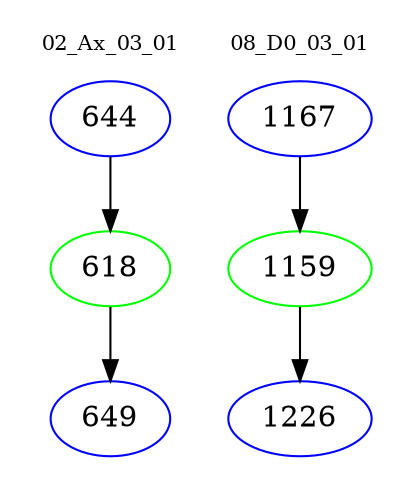 digraph{
subgraph cluster_0 {
color = white
label = "02_Ax_03_01";
fontsize=10;
T0_644 [label="644", color="blue"]
T0_644 -> T0_618 [color="black"]
T0_618 [label="618", color="green"]
T0_618 -> T0_649 [color="black"]
T0_649 [label="649", color="blue"]
}
subgraph cluster_1 {
color = white
label = "08_D0_03_01";
fontsize=10;
T1_1167 [label="1167", color="blue"]
T1_1167 -> T1_1159 [color="black"]
T1_1159 [label="1159", color="green"]
T1_1159 -> T1_1226 [color="black"]
T1_1226 [label="1226", color="blue"]
}
}
